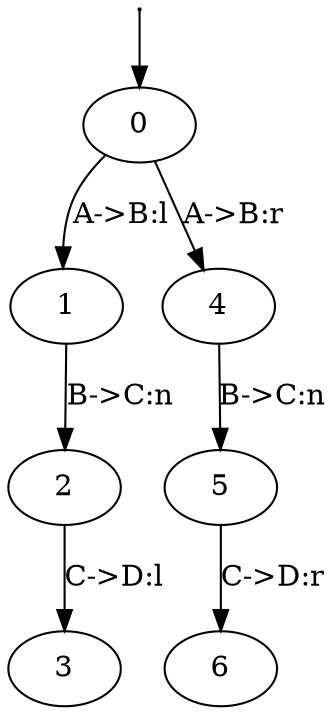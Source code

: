 digraph noWb1 {
    s0 [label="" height=0 width=0]
    s0 -> 0
    0 -> 1 [label="A->B:l"]
    1 -> 2 [label="B->C:n"]
    2 -> 3 [label="C->D:l"]
    0 -> 4 [label="A->B:r"]
    4 -> 5 [label="B->C:n"]
    5 -> 6 [label="C->D:r"]
}
